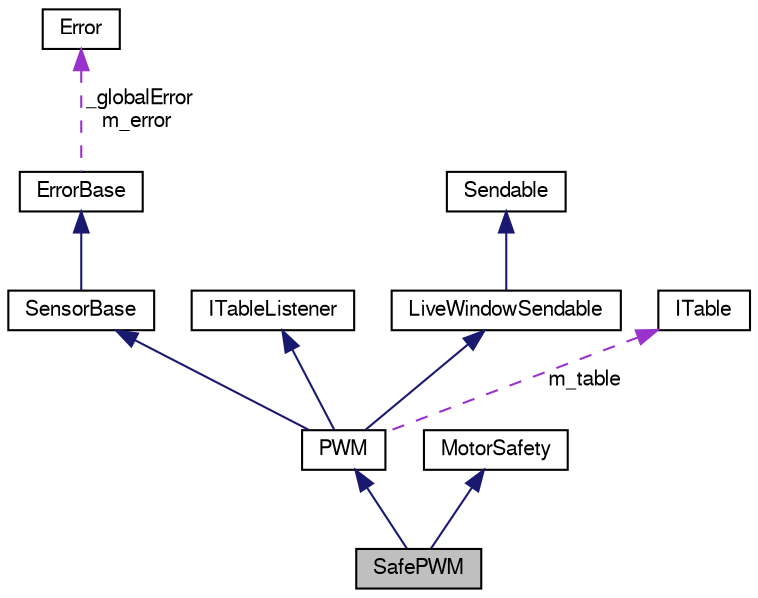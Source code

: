 digraph "SafePWM"
{
  bgcolor="transparent";
  edge [fontname="FreeSans",fontsize="10",labelfontname="FreeSans",labelfontsize="10"];
  node [fontname="FreeSans",fontsize="10",shape=record];
  Node1 [label="SafePWM",height=0.2,width=0.4,color="black", fillcolor="grey75", style="filled" fontcolor="black"];
  Node2 -> Node1 [dir="back",color="midnightblue",fontsize="10",style="solid",fontname="FreeSans"];
  Node2 [label="PWM",height=0.2,width=0.4,color="black",URL="$class_p_w_m.html"];
  Node3 -> Node2 [dir="back",color="midnightblue",fontsize="10",style="solid",fontname="FreeSans"];
  Node3 [label="SensorBase",height=0.2,width=0.4,color="black",URL="$class_sensor_base.html"];
  Node4 -> Node3 [dir="back",color="midnightblue",fontsize="10",style="solid",fontname="FreeSans"];
  Node4 [label="ErrorBase",height=0.2,width=0.4,color="black",URL="$class_error_base.html"];
  Node5 -> Node4 [dir="back",color="darkorchid3",fontsize="10",style="dashed",label=" _globalError\nm_error" ,fontname="FreeSans"];
  Node5 [label="Error",height=0.2,width=0.4,color="black",URL="$class_error.html"];
  Node6 -> Node2 [dir="back",color="midnightblue",fontsize="10",style="solid",fontname="FreeSans"];
  Node6 [label="ITableListener",height=0.2,width=0.4,color="black",URL="$class_i_table_listener.html"];
  Node7 -> Node2 [dir="back",color="midnightblue",fontsize="10",style="solid",fontname="FreeSans"];
  Node7 [label="LiveWindowSendable",height=0.2,width=0.4,color="black",URL="$class_live_window_sendable.html"];
  Node8 -> Node7 [dir="back",color="midnightblue",fontsize="10",style="solid",fontname="FreeSans"];
  Node8 [label="Sendable",height=0.2,width=0.4,color="black",URL="$class_sendable.html"];
  Node9 -> Node2 [dir="back",color="darkorchid3",fontsize="10",style="dashed",label=" m_table" ,fontname="FreeSans"];
  Node9 [label="ITable",height=0.2,width=0.4,color="black",URL="$class_i_table.html"];
  Node10 -> Node1 [dir="back",color="midnightblue",fontsize="10",style="solid",fontname="FreeSans"];
  Node10 [label="MotorSafety",height=0.2,width=0.4,color="black",URL="$class_motor_safety.html"];
}
